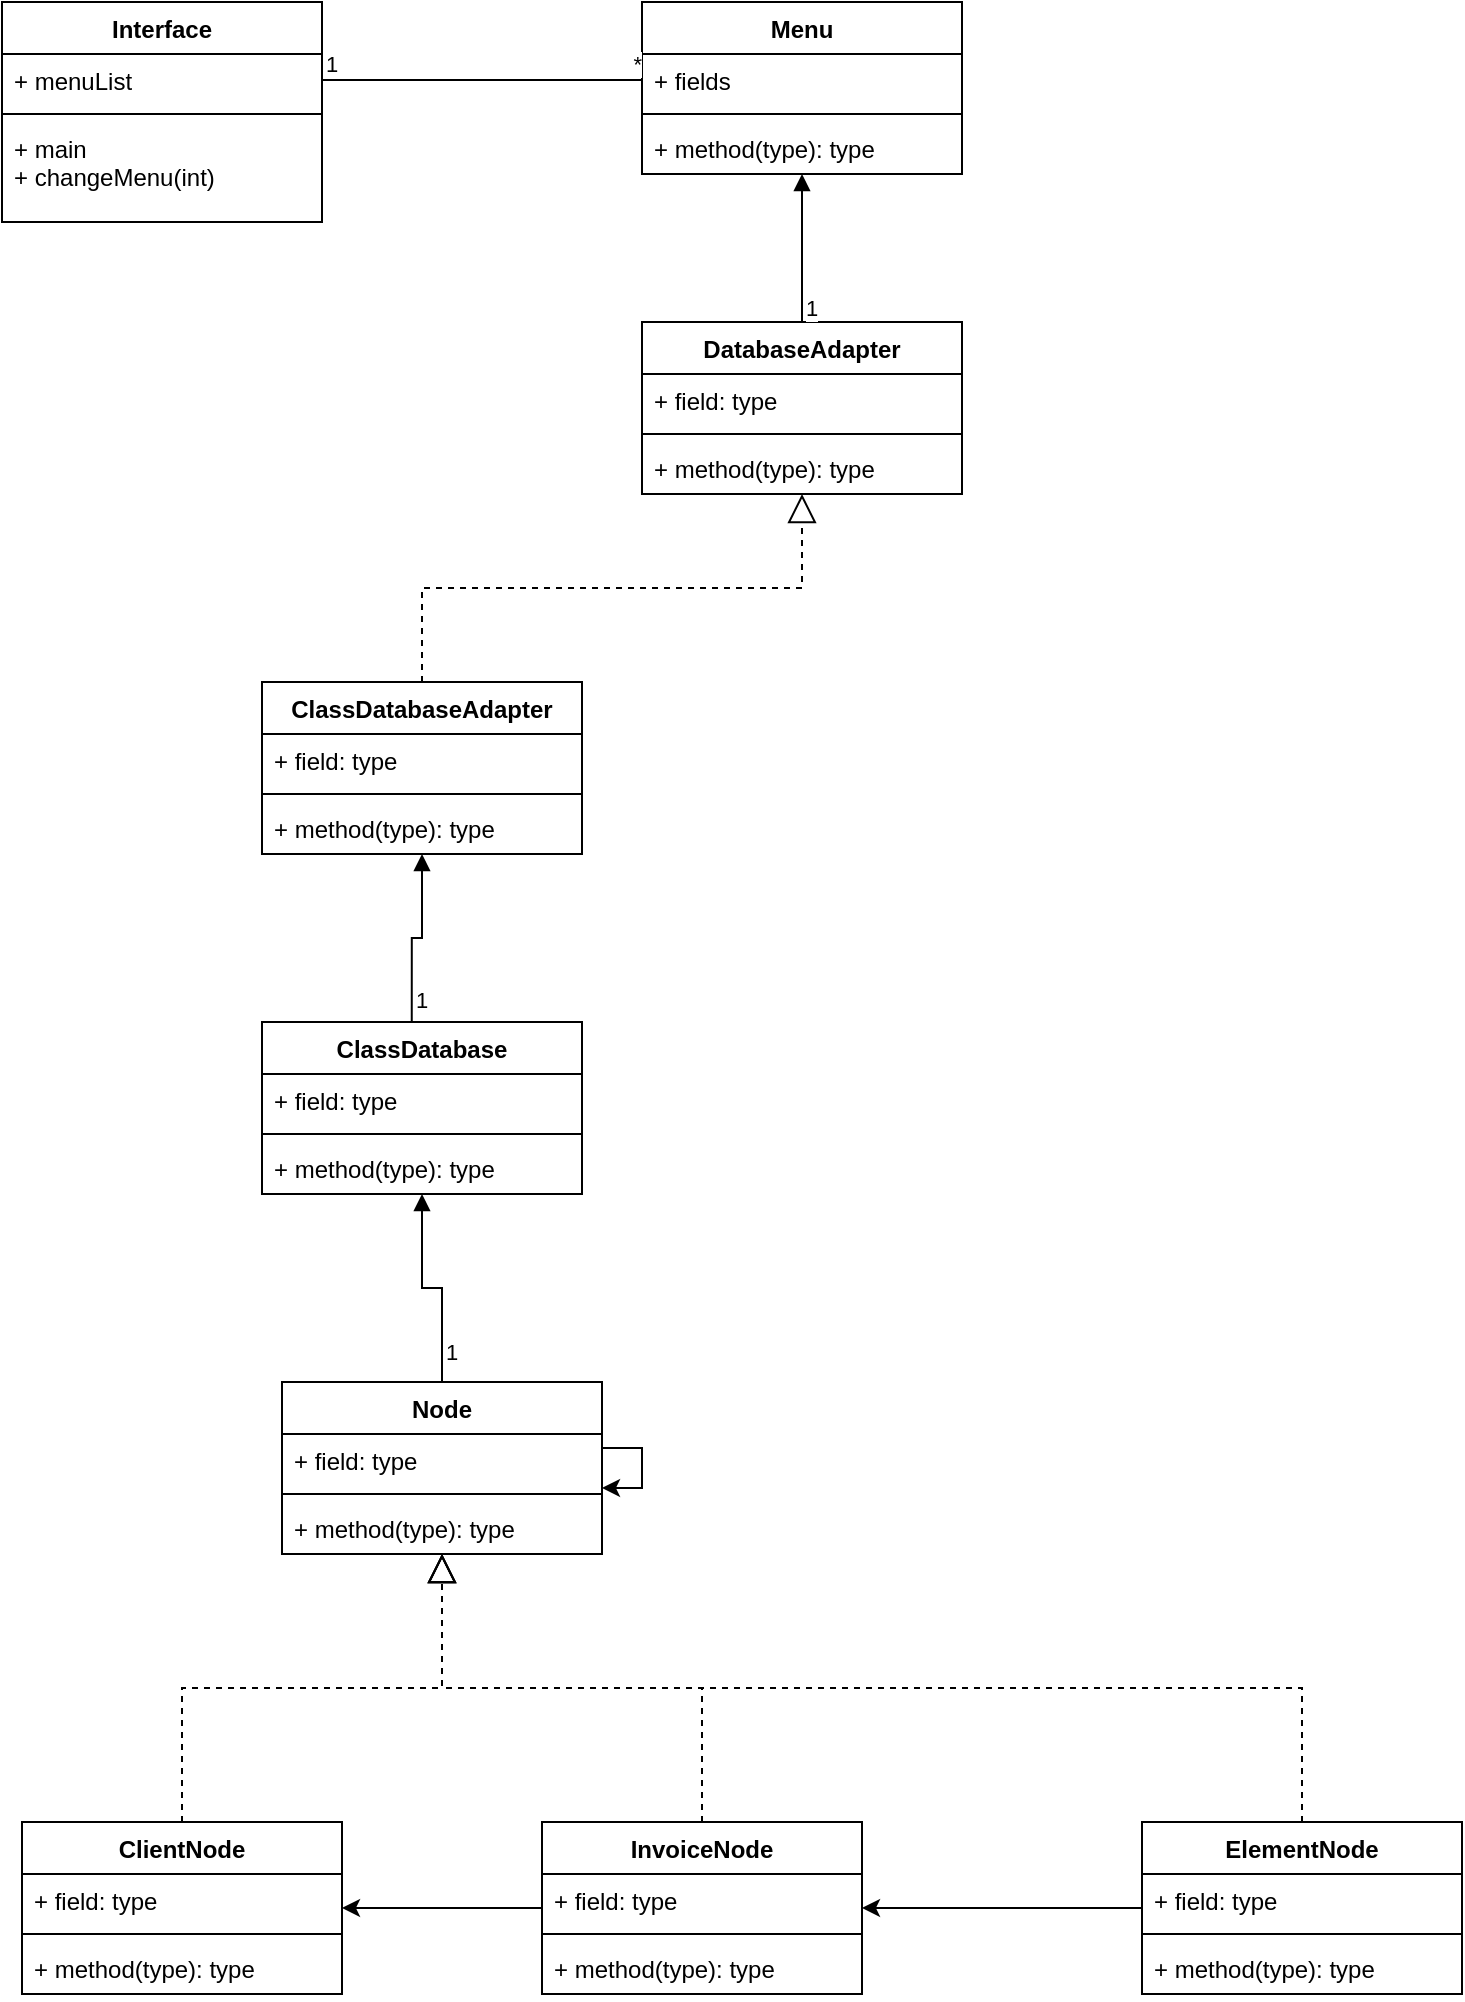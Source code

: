 <mxfile version="15.4.0" type="device"><diagram id="VWdoiY9uRcVJ7t4zw3eC" name="Page-1"><mxGraphModel dx="630" dy="467" grid="1" gridSize="10" guides="1" tooltips="1" connect="1" arrows="1" fold="1" page="1" pageScale="1" pageWidth="827" pageHeight="1169" math="0" shadow="0"><root><mxCell id="0"/><mxCell id="1" parent="0"/><mxCell id="dem2YRImrl6UyR2ugeOq-1" value="Interface" style="swimlane;fontStyle=1;align=center;verticalAlign=top;childLayout=stackLayout;horizontal=1;startSize=26;horizontalStack=0;resizeParent=1;resizeParentMax=0;resizeLast=0;collapsible=1;marginBottom=0;" parent="1" vertex="1"><mxGeometry x="40" y="80" width="160" height="110" as="geometry"/></mxCell><mxCell id="dem2YRImrl6UyR2ugeOq-2" value="+ menuList" style="text;strokeColor=none;fillColor=none;align=left;verticalAlign=top;spacingLeft=4;spacingRight=4;overflow=hidden;rotatable=0;points=[[0,0.5],[1,0.5]];portConstraint=eastwest;" parent="dem2YRImrl6UyR2ugeOq-1" vertex="1"><mxGeometry y="26" width="160" height="26" as="geometry"/></mxCell><mxCell id="dem2YRImrl6UyR2ugeOq-3" value="" style="line;strokeWidth=1;fillColor=none;align=left;verticalAlign=middle;spacingTop=-1;spacingLeft=3;spacingRight=3;rotatable=0;labelPosition=right;points=[];portConstraint=eastwest;" parent="dem2YRImrl6UyR2ugeOq-1" vertex="1"><mxGeometry y="52" width="160" height="8" as="geometry"/></mxCell><mxCell id="dem2YRImrl6UyR2ugeOq-4" value="+ main&#10;+ changeMenu(int)" style="text;strokeColor=none;fillColor=none;align=left;verticalAlign=top;spacingLeft=4;spacingRight=4;overflow=hidden;rotatable=0;points=[[0,0.5],[1,0.5]];portConstraint=eastwest;" parent="dem2YRImrl6UyR2ugeOq-1" vertex="1"><mxGeometry y="60" width="160" height="50" as="geometry"/></mxCell><mxCell id="dem2YRImrl6UyR2ugeOq-5" value="Menu" style="swimlane;fontStyle=1;align=center;verticalAlign=top;childLayout=stackLayout;horizontal=1;startSize=26;horizontalStack=0;resizeParent=1;resizeParentMax=0;resizeLast=0;collapsible=1;marginBottom=0;" parent="1" vertex="1"><mxGeometry x="360" y="80" width="160" height="86" as="geometry"/></mxCell><mxCell id="dem2YRImrl6UyR2ugeOq-6" value="+ fields" style="text;strokeColor=none;fillColor=none;align=left;verticalAlign=top;spacingLeft=4;spacingRight=4;overflow=hidden;rotatable=0;points=[[0,0.5],[1,0.5]];portConstraint=eastwest;" parent="dem2YRImrl6UyR2ugeOq-5" vertex="1"><mxGeometry y="26" width="160" height="26" as="geometry"/></mxCell><mxCell id="dem2YRImrl6UyR2ugeOq-7" value="" style="line;strokeWidth=1;fillColor=none;align=left;verticalAlign=middle;spacingTop=-1;spacingLeft=3;spacingRight=3;rotatable=0;labelPosition=right;points=[];portConstraint=eastwest;" parent="dem2YRImrl6UyR2ugeOq-5" vertex="1"><mxGeometry y="52" width="160" height="8" as="geometry"/></mxCell><mxCell id="dem2YRImrl6UyR2ugeOq-8" value="+ method(type): type" style="text;strokeColor=none;fillColor=none;align=left;verticalAlign=top;spacingLeft=4;spacingRight=4;overflow=hidden;rotatable=0;points=[[0,0.5],[1,0.5]];portConstraint=eastwest;" parent="dem2YRImrl6UyR2ugeOq-5" vertex="1"><mxGeometry y="60" width="160" height="26" as="geometry"/></mxCell><mxCell id="dem2YRImrl6UyR2ugeOq-9" value="" style="endArrow=none;html=1;edgeStyle=orthogonalEdgeStyle;rounded=0;exitX=1;exitY=0.5;exitDx=0;exitDy=0;entryX=0;entryY=0.5;entryDx=0;entryDy=0;" parent="1" source="dem2YRImrl6UyR2ugeOq-2" target="dem2YRImrl6UyR2ugeOq-6" edge="1"><mxGeometry relative="1" as="geometry"><mxPoint x="270" y="220" as="sourcePoint"/><mxPoint x="260" y="119" as="targetPoint"/></mxGeometry></mxCell><mxCell id="dem2YRImrl6UyR2ugeOq-10" value="1" style="edgeLabel;resizable=0;html=1;align=left;verticalAlign=bottom;" parent="dem2YRImrl6UyR2ugeOq-9" connectable="0" vertex="1"><mxGeometry x="-1" relative="1" as="geometry"/></mxCell><mxCell id="dem2YRImrl6UyR2ugeOq-11" value="*" style="edgeLabel;resizable=0;html=1;align=right;verticalAlign=bottom;" parent="dem2YRImrl6UyR2ugeOq-9" connectable="0" vertex="1"><mxGeometry x="1" relative="1" as="geometry"/></mxCell><mxCell id="dem2YRImrl6UyR2ugeOq-12" value="DatabaseAdapter" style="swimlane;fontStyle=1;align=center;verticalAlign=top;childLayout=stackLayout;horizontal=1;startSize=26;horizontalStack=0;resizeParent=1;resizeParentMax=0;resizeLast=0;collapsible=1;marginBottom=0;" parent="1" vertex="1"><mxGeometry x="360" y="240" width="160" height="86" as="geometry"/></mxCell><mxCell id="dem2YRImrl6UyR2ugeOq-13" value="+ field: type" style="text;strokeColor=none;fillColor=none;align=left;verticalAlign=top;spacingLeft=4;spacingRight=4;overflow=hidden;rotatable=0;points=[[0,0.5],[1,0.5]];portConstraint=eastwest;" parent="dem2YRImrl6UyR2ugeOq-12" vertex="1"><mxGeometry y="26" width="160" height="26" as="geometry"/></mxCell><mxCell id="dem2YRImrl6UyR2ugeOq-14" value="" style="line;strokeWidth=1;fillColor=none;align=left;verticalAlign=middle;spacingTop=-1;spacingLeft=3;spacingRight=3;rotatable=0;labelPosition=right;points=[];portConstraint=eastwest;" parent="dem2YRImrl6UyR2ugeOq-12" vertex="1"><mxGeometry y="52" width="160" height="8" as="geometry"/></mxCell><mxCell id="dem2YRImrl6UyR2ugeOq-15" value="+ method(type): type" style="text;strokeColor=none;fillColor=none;align=left;verticalAlign=top;spacingLeft=4;spacingRight=4;overflow=hidden;rotatable=0;points=[[0,0.5],[1,0.5]];portConstraint=eastwest;" parent="dem2YRImrl6UyR2ugeOq-12" vertex="1"><mxGeometry y="60" width="160" height="26" as="geometry"/></mxCell><mxCell id="dem2YRImrl6UyR2ugeOq-16" value="1" style="endArrow=block;endFill=1;html=1;edgeStyle=orthogonalEdgeStyle;align=left;verticalAlign=top;rounded=0;exitX=0.5;exitY=0;exitDx=0;exitDy=0;" parent="1" source="dem2YRImrl6UyR2ugeOq-12" target="dem2YRImrl6UyR2ugeOq-5" edge="1"><mxGeometry x="-0.46" relative="1" as="geometry"><mxPoint x="240" y="280" as="sourcePoint"/><mxPoint x="320" y="220" as="targetPoint"/><mxPoint as="offset"/></mxGeometry></mxCell><mxCell id="dem2YRImrl6UyR2ugeOq-19" value="" style="endArrow=block;dashed=1;endFill=0;endSize=12;html=1;rounded=0;edgeStyle=orthogonalEdgeStyle;exitX=0.5;exitY=0;exitDx=0;exitDy=0;" parent="1" source="dem2YRImrl6UyR2ugeOq-20" target="dem2YRImrl6UyR2ugeOq-12" edge="1"><mxGeometry width="160" relative="1" as="geometry"><mxPoint x="240" y="400" as="sourcePoint"/><mxPoint x="400" y="300" as="targetPoint"/></mxGeometry></mxCell><mxCell id="dem2YRImrl6UyR2ugeOq-20" value="ClassDatabaseAdapter" style="swimlane;fontStyle=1;align=center;verticalAlign=top;childLayout=stackLayout;horizontal=1;startSize=26;horizontalStack=0;resizeParent=1;resizeParentMax=0;resizeLast=0;collapsible=1;marginBottom=0;" parent="1" vertex="1"><mxGeometry x="170" y="420" width="160" height="86" as="geometry"/></mxCell><mxCell id="dem2YRImrl6UyR2ugeOq-21" value="+ field: type" style="text;strokeColor=none;fillColor=none;align=left;verticalAlign=top;spacingLeft=4;spacingRight=4;overflow=hidden;rotatable=0;points=[[0,0.5],[1,0.5]];portConstraint=eastwest;" parent="dem2YRImrl6UyR2ugeOq-20" vertex="1"><mxGeometry y="26" width="160" height="26" as="geometry"/></mxCell><mxCell id="dem2YRImrl6UyR2ugeOq-22" value="" style="line;strokeWidth=1;fillColor=none;align=left;verticalAlign=middle;spacingTop=-1;spacingLeft=3;spacingRight=3;rotatable=0;labelPosition=right;points=[];portConstraint=eastwest;" parent="dem2YRImrl6UyR2ugeOq-20" vertex="1"><mxGeometry y="52" width="160" height="8" as="geometry"/></mxCell><mxCell id="dem2YRImrl6UyR2ugeOq-23" value="+ method(type): type" style="text;strokeColor=none;fillColor=none;align=left;verticalAlign=top;spacingLeft=4;spacingRight=4;overflow=hidden;rotatable=0;points=[[0,0.5],[1,0.5]];portConstraint=eastwest;" parent="dem2YRImrl6UyR2ugeOq-20" vertex="1"><mxGeometry y="60" width="160" height="26" as="geometry"/></mxCell><mxCell id="dem2YRImrl6UyR2ugeOq-24" value="ClassDatabase" style="swimlane;fontStyle=1;align=center;verticalAlign=top;childLayout=stackLayout;horizontal=1;startSize=26;horizontalStack=0;resizeParent=1;resizeParentMax=0;resizeLast=0;collapsible=1;marginBottom=0;" parent="1" vertex="1"><mxGeometry x="170" y="590" width="160" height="86" as="geometry"/></mxCell><mxCell id="dem2YRImrl6UyR2ugeOq-25" value="+ field: type" style="text;strokeColor=none;fillColor=none;align=left;verticalAlign=top;spacingLeft=4;spacingRight=4;overflow=hidden;rotatable=0;points=[[0,0.5],[1,0.5]];portConstraint=eastwest;" parent="dem2YRImrl6UyR2ugeOq-24" vertex="1"><mxGeometry y="26" width="160" height="26" as="geometry"/></mxCell><mxCell id="dem2YRImrl6UyR2ugeOq-26" value="" style="line;strokeWidth=1;fillColor=none;align=left;verticalAlign=middle;spacingTop=-1;spacingLeft=3;spacingRight=3;rotatable=0;labelPosition=right;points=[];portConstraint=eastwest;" parent="dem2YRImrl6UyR2ugeOq-24" vertex="1"><mxGeometry y="52" width="160" height="8" as="geometry"/></mxCell><mxCell id="dem2YRImrl6UyR2ugeOq-27" value="+ method(type): type" style="text;strokeColor=none;fillColor=none;align=left;verticalAlign=top;spacingLeft=4;spacingRight=4;overflow=hidden;rotatable=0;points=[[0,0.5],[1,0.5]];portConstraint=eastwest;" parent="dem2YRImrl6UyR2ugeOq-24" vertex="1"><mxGeometry y="60" width="160" height="26" as="geometry"/></mxCell><mxCell id="dem2YRImrl6UyR2ugeOq-28" value="Node" style="swimlane;fontStyle=1;align=center;verticalAlign=top;childLayout=stackLayout;horizontal=1;startSize=26;horizontalStack=0;resizeParent=1;resizeParentMax=0;resizeLast=0;collapsible=1;marginBottom=0;" parent="1" vertex="1"><mxGeometry x="180" y="770" width="160" height="86" as="geometry"/></mxCell><mxCell id="dem2YRImrl6UyR2ugeOq-29" value="+ field: type" style="text;strokeColor=none;fillColor=none;align=left;verticalAlign=top;spacingLeft=4;spacingRight=4;overflow=hidden;rotatable=0;points=[[0,0.5],[1,0.5]];portConstraint=eastwest;" parent="dem2YRImrl6UyR2ugeOq-28" vertex="1"><mxGeometry y="26" width="160" height="26" as="geometry"/></mxCell><mxCell id="dem2YRImrl6UyR2ugeOq-30" value="" style="line;strokeWidth=1;fillColor=none;align=left;verticalAlign=middle;spacingTop=-1;spacingLeft=3;spacingRight=3;rotatable=0;labelPosition=right;points=[];portConstraint=eastwest;" parent="dem2YRImrl6UyR2ugeOq-28" vertex="1"><mxGeometry y="52" width="160" height="8" as="geometry"/></mxCell><mxCell id="dem2YRImrl6UyR2ugeOq-31" value="+ method(type): type" style="text;strokeColor=none;fillColor=none;align=left;verticalAlign=top;spacingLeft=4;spacingRight=4;overflow=hidden;rotatable=0;points=[[0,0.5],[1,0.5]];portConstraint=eastwest;" parent="dem2YRImrl6UyR2ugeOq-28" vertex="1"><mxGeometry y="60" width="160" height="26" as="geometry"/></mxCell><mxCell id="dem2YRImrl6UyR2ugeOq-33" value="1" style="endArrow=block;endFill=1;html=1;edgeStyle=orthogonalEdgeStyle;align=left;verticalAlign=top;rounded=0;exitX=0.468;exitY=0.001;exitDx=0;exitDy=0;exitPerimeter=0;" parent="1" source="dem2YRImrl6UyR2ugeOq-24" target="dem2YRImrl6UyR2ugeOq-20" edge="1"><mxGeometry x="-0.46" relative="1" as="geometry"><mxPoint x="240" y="580.0" as="sourcePoint"/><mxPoint x="240" y="506" as="targetPoint"/><mxPoint as="offset"/></mxGeometry></mxCell><mxCell id="dem2YRImrl6UyR2ugeOq-34" value="1" style="endArrow=block;endFill=1;html=1;edgeStyle=orthogonalEdgeStyle;align=left;verticalAlign=top;rounded=0;exitX=0.5;exitY=0;exitDx=0;exitDy=0;" parent="1" source="dem2YRImrl6UyR2ugeOq-28" target="dem2YRImrl6UyR2ugeOq-24" edge="1"><mxGeometry x="-0.46" relative="1" as="geometry"><mxPoint x="244.99" y="784.086" as="sourcePoint"/><mxPoint x="250.11" y="700" as="targetPoint"/><mxPoint as="offset"/></mxGeometry></mxCell><mxCell id="dem2YRImrl6UyR2ugeOq-35" style="edgeStyle=orthogonalEdgeStyle;rounded=0;orthogonalLoop=1;jettySize=auto;html=1;" parent="1" source="dem2YRImrl6UyR2ugeOq-28" target="dem2YRImrl6UyR2ugeOq-28" edge="1"><mxGeometry relative="1" as="geometry"/></mxCell><mxCell id="dem2YRImrl6UyR2ugeOq-41" value="ClientNode" style="swimlane;fontStyle=1;align=center;verticalAlign=top;childLayout=stackLayout;horizontal=1;startSize=26;horizontalStack=0;resizeParent=1;resizeParentMax=0;resizeLast=0;collapsible=1;marginBottom=0;" parent="1" vertex="1"><mxGeometry x="50" y="990" width="160" height="86" as="geometry"/></mxCell><mxCell id="dem2YRImrl6UyR2ugeOq-42" value="+ field: type" style="text;strokeColor=none;fillColor=none;align=left;verticalAlign=top;spacingLeft=4;spacingRight=4;overflow=hidden;rotatable=0;points=[[0,0.5],[1,0.5]];portConstraint=eastwest;" parent="dem2YRImrl6UyR2ugeOq-41" vertex="1"><mxGeometry y="26" width="160" height="26" as="geometry"/></mxCell><mxCell id="dem2YRImrl6UyR2ugeOq-43" value="" style="line;strokeWidth=1;fillColor=none;align=left;verticalAlign=middle;spacingTop=-1;spacingLeft=3;spacingRight=3;rotatable=0;labelPosition=right;points=[];portConstraint=eastwest;" parent="dem2YRImrl6UyR2ugeOq-41" vertex="1"><mxGeometry y="52" width="160" height="8" as="geometry"/></mxCell><mxCell id="dem2YRImrl6UyR2ugeOq-44" value="+ method(type): type" style="text;strokeColor=none;fillColor=none;align=left;verticalAlign=top;spacingLeft=4;spacingRight=4;overflow=hidden;rotatable=0;points=[[0,0.5],[1,0.5]];portConstraint=eastwest;" parent="dem2YRImrl6UyR2ugeOq-41" vertex="1"><mxGeometry y="60" width="160" height="26" as="geometry"/></mxCell><mxCell id="dem2YRImrl6UyR2ugeOq-47" value="" style="endArrow=block;dashed=1;endFill=0;endSize=12;html=1;rounded=0;edgeStyle=orthogonalEdgeStyle;exitX=0.5;exitY=0;exitDx=0;exitDy=0;" parent="1" source="dem2YRImrl6UyR2ugeOq-41" target="dem2YRImrl6UyR2ugeOq-28" edge="1"><mxGeometry width="160" relative="1" as="geometry"><mxPoint x="130" y="1000" as="sourcePoint"/><mxPoint x="270" y="866.0" as="targetPoint"/></mxGeometry></mxCell><mxCell id="Mi8R79KnLWoYwF1eoKM9-12" style="edgeStyle=orthogonalEdgeStyle;rounded=0;orthogonalLoop=1;jettySize=auto;html=1;" edge="1" parent="1" source="dem2YRImrl6UyR2ugeOq-52" target="dem2YRImrl6UyR2ugeOq-41"><mxGeometry relative="1" as="geometry"/></mxCell><mxCell id="dem2YRImrl6UyR2ugeOq-52" value="InvoiceNode" style="swimlane;fontStyle=1;align=center;verticalAlign=top;childLayout=stackLayout;horizontal=1;startSize=26;horizontalStack=0;resizeParent=1;resizeParentMax=0;resizeLast=0;collapsible=1;marginBottom=0;" parent="1" vertex="1"><mxGeometry x="310" y="990" width="160" height="86" as="geometry"/></mxCell><mxCell id="dem2YRImrl6UyR2ugeOq-53" value="+ field: type" style="text;strokeColor=none;fillColor=none;align=left;verticalAlign=top;spacingLeft=4;spacingRight=4;overflow=hidden;rotatable=0;points=[[0,0.5],[1,0.5]];portConstraint=eastwest;" parent="dem2YRImrl6UyR2ugeOq-52" vertex="1"><mxGeometry y="26" width="160" height="26" as="geometry"/></mxCell><mxCell id="dem2YRImrl6UyR2ugeOq-54" value="" style="line;strokeWidth=1;fillColor=none;align=left;verticalAlign=middle;spacingTop=-1;spacingLeft=3;spacingRight=3;rotatable=0;labelPosition=right;points=[];portConstraint=eastwest;" parent="dem2YRImrl6UyR2ugeOq-52" vertex="1"><mxGeometry y="52" width="160" height="8" as="geometry"/></mxCell><mxCell id="dem2YRImrl6UyR2ugeOq-55" value="+ method(type): type" style="text;strokeColor=none;fillColor=none;align=left;verticalAlign=top;spacingLeft=4;spacingRight=4;overflow=hidden;rotatable=0;points=[[0,0.5],[1,0.5]];portConstraint=eastwest;" parent="dem2YRImrl6UyR2ugeOq-52" vertex="1"><mxGeometry y="60" width="160" height="26" as="geometry"/></mxCell><mxCell id="dem2YRImrl6UyR2ugeOq-56" value="" style="endArrow=block;dashed=1;endFill=0;endSize=12;html=1;rounded=0;edgeStyle=orthogonalEdgeStyle;exitX=0.5;exitY=0;exitDx=0;exitDy=0;" parent="1" source="dem2YRImrl6UyR2ugeOq-52" target="dem2YRImrl6UyR2ugeOq-28" edge="1"><mxGeometry width="160" relative="1" as="geometry"><mxPoint x="310" y="1000" as="sourcePoint"/><mxPoint x="270" y="866.0" as="targetPoint"/></mxGeometry></mxCell><mxCell id="Mi8R79KnLWoYwF1eoKM9-11" style="edgeStyle=orthogonalEdgeStyle;rounded=0;orthogonalLoop=1;jettySize=auto;html=1;" edge="1" parent="1" source="Mi8R79KnLWoYwF1eoKM9-2" target="dem2YRImrl6UyR2ugeOq-52"><mxGeometry relative="1" as="geometry"/></mxCell><mxCell id="Mi8R79KnLWoYwF1eoKM9-2" value="ElementNode" style="swimlane;fontStyle=1;align=center;verticalAlign=top;childLayout=stackLayout;horizontal=1;startSize=26;horizontalStack=0;resizeParent=1;resizeParentMax=0;resizeLast=0;collapsible=1;marginBottom=0;" vertex="1" parent="1"><mxGeometry x="610" y="990" width="160" height="86" as="geometry"/></mxCell><mxCell id="Mi8R79KnLWoYwF1eoKM9-3" value="+ field: type" style="text;strokeColor=none;fillColor=none;align=left;verticalAlign=top;spacingLeft=4;spacingRight=4;overflow=hidden;rotatable=0;points=[[0,0.5],[1,0.5]];portConstraint=eastwest;" vertex="1" parent="Mi8R79KnLWoYwF1eoKM9-2"><mxGeometry y="26" width="160" height="26" as="geometry"/></mxCell><mxCell id="Mi8R79KnLWoYwF1eoKM9-4" value="" style="line;strokeWidth=1;fillColor=none;align=left;verticalAlign=middle;spacingTop=-1;spacingLeft=3;spacingRight=3;rotatable=0;labelPosition=right;points=[];portConstraint=eastwest;" vertex="1" parent="Mi8R79KnLWoYwF1eoKM9-2"><mxGeometry y="52" width="160" height="8" as="geometry"/></mxCell><mxCell id="Mi8R79KnLWoYwF1eoKM9-5" value="+ method(type): type" style="text;strokeColor=none;fillColor=none;align=left;verticalAlign=top;spacingLeft=4;spacingRight=4;overflow=hidden;rotatable=0;points=[[0,0.5],[1,0.5]];portConstraint=eastwest;" vertex="1" parent="Mi8R79KnLWoYwF1eoKM9-2"><mxGeometry y="60" width="160" height="26" as="geometry"/></mxCell><mxCell id="Mi8R79KnLWoYwF1eoKM9-6" value="" style="endArrow=block;dashed=1;endFill=0;endSize=12;html=1;rounded=0;edgeStyle=orthogonalEdgeStyle;exitX=0.5;exitY=0;exitDx=0;exitDy=0;" edge="1" parent="1" source="Mi8R79KnLWoYwF1eoKM9-2" target="dem2YRImrl6UyR2ugeOq-28"><mxGeometry width="160" relative="1" as="geometry"><mxPoint x="400" y="1000" as="sourcePoint"/><mxPoint x="270" y="866.0" as="targetPoint"/></mxGeometry></mxCell></root></mxGraphModel></diagram></mxfile>